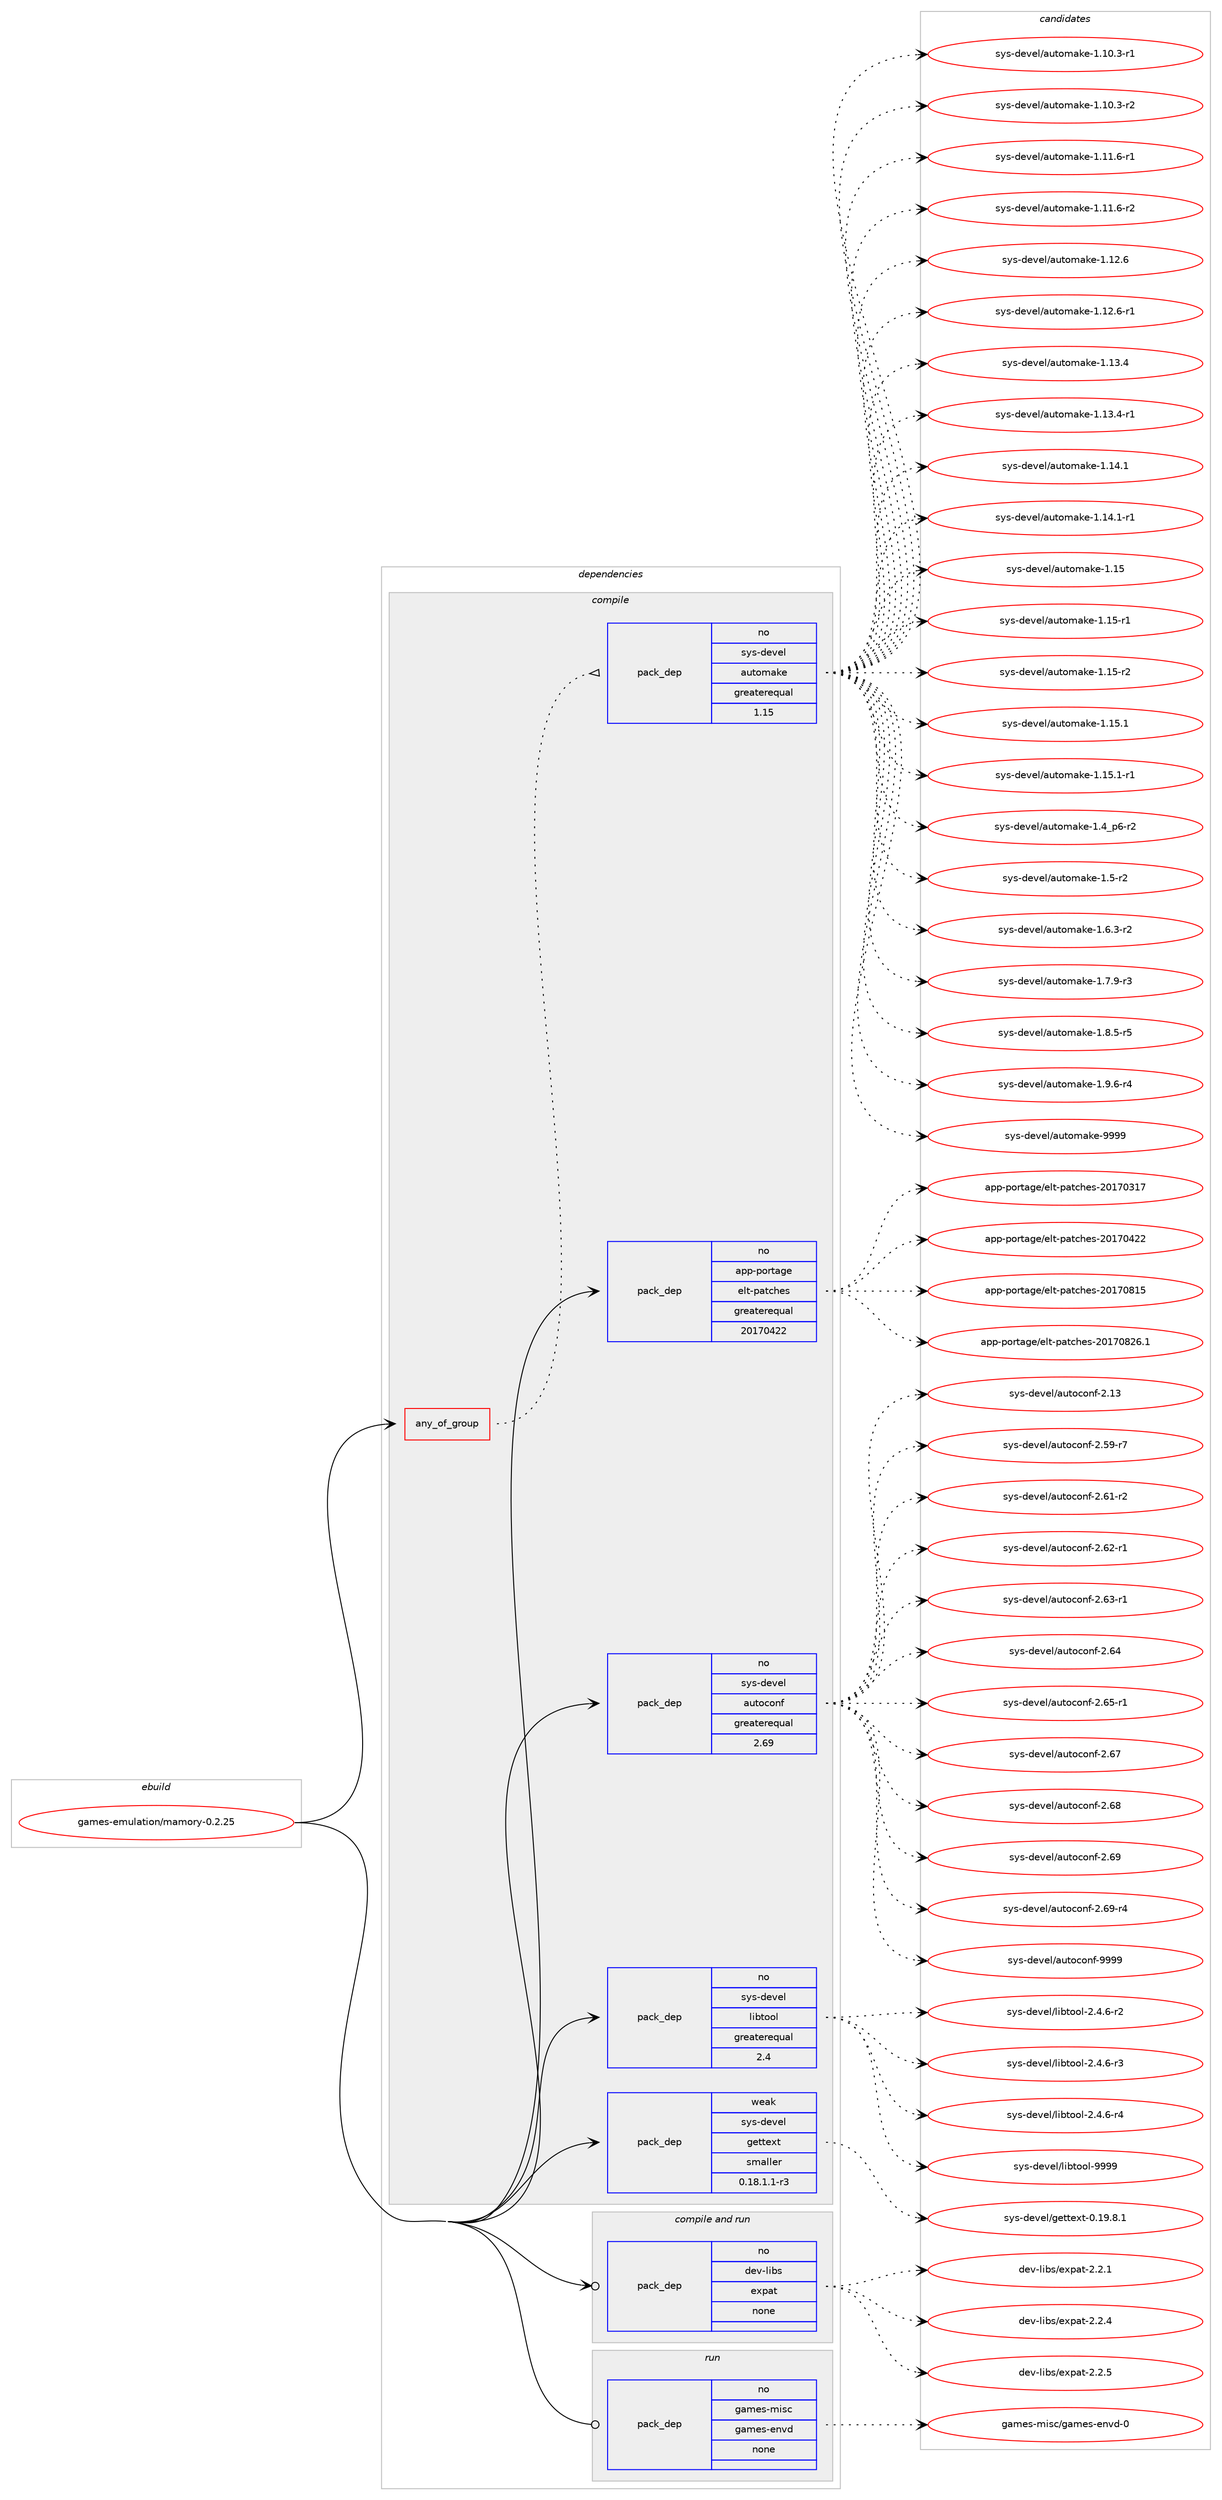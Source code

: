 digraph prolog {

# *************
# Graph options
# *************

newrank=true;
concentrate=true;
compound=true;
graph [rankdir=LR,fontname=Helvetica,fontsize=10,ranksep=1.5];#, ranksep=2.5, nodesep=0.2];
edge  [arrowhead=vee];
node  [fontname=Helvetica,fontsize=10];

# **********
# The ebuild
# **********

subgraph cluster_leftcol {
color=gray;
rank=same;
label=<<i>ebuild</i>>;
id [label="games-emulation/mamory-0.2.25", color=red, width=4, href="../games-emulation/mamory-0.2.25.svg"];
}

# ****************
# The dependencies
# ****************

subgraph cluster_midcol {
color=gray;
label=<<i>dependencies</i>>;
subgraph cluster_compile {
fillcolor="#eeeeee";
style=filled;
label=<<i>compile</i>>;
subgraph any4413 {
dependency296564 [label=<<TABLE BORDER="0" CELLBORDER="1" CELLSPACING="0" CELLPADDING="4"><TR><TD CELLPADDING="10">any_of_group</TD></TR></TABLE>>, shape=none, color=red];subgraph pack212123 {
dependency296565 [label=<<TABLE BORDER="0" CELLBORDER="1" CELLSPACING="0" CELLPADDING="4" WIDTH="220"><TR><TD ROWSPAN="6" CELLPADDING="30">pack_dep</TD></TR><TR><TD WIDTH="110">no</TD></TR><TR><TD>sys-devel</TD></TR><TR><TD>automake</TD></TR><TR><TD>greaterequal</TD></TR><TR><TD>1.15</TD></TR></TABLE>>, shape=none, color=blue];
}
dependency296564:e -> dependency296565:w [weight=20,style="dotted",arrowhead="oinv"];
}
id:e -> dependency296564:w [weight=20,style="solid",arrowhead="vee"];
subgraph pack212124 {
dependency296566 [label=<<TABLE BORDER="0" CELLBORDER="1" CELLSPACING="0" CELLPADDING="4" WIDTH="220"><TR><TD ROWSPAN="6" CELLPADDING="30">pack_dep</TD></TR><TR><TD WIDTH="110">no</TD></TR><TR><TD>app-portage</TD></TR><TR><TD>elt-patches</TD></TR><TR><TD>greaterequal</TD></TR><TR><TD>20170422</TD></TR></TABLE>>, shape=none, color=blue];
}
id:e -> dependency296566:w [weight=20,style="solid",arrowhead="vee"];
subgraph pack212125 {
dependency296567 [label=<<TABLE BORDER="0" CELLBORDER="1" CELLSPACING="0" CELLPADDING="4" WIDTH="220"><TR><TD ROWSPAN="6" CELLPADDING="30">pack_dep</TD></TR><TR><TD WIDTH="110">no</TD></TR><TR><TD>sys-devel</TD></TR><TR><TD>autoconf</TD></TR><TR><TD>greaterequal</TD></TR><TR><TD>2.69</TD></TR></TABLE>>, shape=none, color=blue];
}
id:e -> dependency296567:w [weight=20,style="solid",arrowhead="vee"];
subgraph pack212126 {
dependency296568 [label=<<TABLE BORDER="0" CELLBORDER="1" CELLSPACING="0" CELLPADDING="4" WIDTH="220"><TR><TD ROWSPAN="6" CELLPADDING="30">pack_dep</TD></TR><TR><TD WIDTH="110">no</TD></TR><TR><TD>sys-devel</TD></TR><TR><TD>libtool</TD></TR><TR><TD>greaterequal</TD></TR><TR><TD>2.4</TD></TR></TABLE>>, shape=none, color=blue];
}
id:e -> dependency296568:w [weight=20,style="solid",arrowhead="vee"];
subgraph pack212127 {
dependency296569 [label=<<TABLE BORDER="0" CELLBORDER="1" CELLSPACING="0" CELLPADDING="4" WIDTH="220"><TR><TD ROWSPAN="6" CELLPADDING="30">pack_dep</TD></TR><TR><TD WIDTH="110">weak</TD></TR><TR><TD>sys-devel</TD></TR><TR><TD>gettext</TD></TR><TR><TD>smaller</TD></TR><TR><TD>0.18.1.1-r3</TD></TR></TABLE>>, shape=none, color=blue];
}
id:e -> dependency296569:w [weight=20,style="solid",arrowhead="vee"];
}
subgraph cluster_compileandrun {
fillcolor="#eeeeee";
style=filled;
label=<<i>compile and run</i>>;
subgraph pack212128 {
dependency296570 [label=<<TABLE BORDER="0" CELLBORDER="1" CELLSPACING="0" CELLPADDING="4" WIDTH="220"><TR><TD ROWSPAN="6" CELLPADDING="30">pack_dep</TD></TR><TR><TD WIDTH="110">no</TD></TR><TR><TD>dev-libs</TD></TR><TR><TD>expat</TD></TR><TR><TD>none</TD></TR><TR><TD></TD></TR></TABLE>>, shape=none, color=blue];
}
id:e -> dependency296570:w [weight=20,style="solid",arrowhead="odotvee"];
}
subgraph cluster_run {
fillcolor="#eeeeee";
style=filled;
label=<<i>run</i>>;
subgraph pack212129 {
dependency296571 [label=<<TABLE BORDER="0" CELLBORDER="1" CELLSPACING="0" CELLPADDING="4" WIDTH="220"><TR><TD ROWSPAN="6" CELLPADDING="30">pack_dep</TD></TR><TR><TD WIDTH="110">no</TD></TR><TR><TD>games-misc</TD></TR><TR><TD>games-envd</TD></TR><TR><TD>none</TD></TR><TR><TD></TD></TR></TABLE>>, shape=none, color=blue];
}
id:e -> dependency296571:w [weight=20,style="solid",arrowhead="odot"];
}
}

# **************
# The candidates
# **************

subgraph cluster_choices {
rank=same;
color=gray;
label=<<i>candidates</i>>;

subgraph choice212123 {
color=black;
nodesep=1;
choice11512111545100101118101108479711711611110997107101454946494846514511449 [label="sys-devel/automake-1.10.3-r1", color=red, width=4,href="../sys-devel/automake-1.10.3-r1.svg"];
choice11512111545100101118101108479711711611110997107101454946494846514511450 [label="sys-devel/automake-1.10.3-r2", color=red, width=4,href="../sys-devel/automake-1.10.3-r2.svg"];
choice11512111545100101118101108479711711611110997107101454946494946544511449 [label="sys-devel/automake-1.11.6-r1", color=red, width=4,href="../sys-devel/automake-1.11.6-r1.svg"];
choice11512111545100101118101108479711711611110997107101454946494946544511450 [label="sys-devel/automake-1.11.6-r2", color=red, width=4,href="../sys-devel/automake-1.11.6-r2.svg"];
choice1151211154510010111810110847971171161111099710710145494649504654 [label="sys-devel/automake-1.12.6", color=red, width=4,href="../sys-devel/automake-1.12.6.svg"];
choice11512111545100101118101108479711711611110997107101454946495046544511449 [label="sys-devel/automake-1.12.6-r1", color=red, width=4,href="../sys-devel/automake-1.12.6-r1.svg"];
choice1151211154510010111810110847971171161111099710710145494649514652 [label="sys-devel/automake-1.13.4", color=red, width=4,href="../sys-devel/automake-1.13.4.svg"];
choice11512111545100101118101108479711711611110997107101454946495146524511449 [label="sys-devel/automake-1.13.4-r1", color=red, width=4,href="../sys-devel/automake-1.13.4-r1.svg"];
choice1151211154510010111810110847971171161111099710710145494649524649 [label="sys-devel/automake-1.14.1", color=red, width=4,href="../sys-devel/automake-1.14.1.svg"];
choice11512111545100101118101108479711711611110997107101454946495246494511449 [label="sys-devel/automake-1.14.1-r1", color=red, width=4,href="../sys-devel/automake-1.14.1-r1.svg"];
choice115121115451001011181011084797117116111109971071014549464953 [label="sys-devel/automake-1.15", color=red, width=4,href="../sys-devel/automake-1.15.svg"];
choice1151211154510010111810110847971171161111099710710145494649534511449 [label="sys-devel/automake-1.15-r1", color=red, width=4,href="../sys-devel/automake-1.15-r1.svg"];
choice1151211154510010111810110847971171161111099710710145494649534511450 [label="sys-devel/automake-1.15-r2", color=red, width=4,href="../sys-devel/automake-1.15-r2.svg"];
choice1151211154510010111810110847971171161111099710710145494649534649 [label="sys-devel/automake-1.15.1", color=red, width=4,href="../sys-devel/automake-1.15.1.svg"];
choice11512111545100101118101108479711711611110997107101454946495346494511449 [label="sys-devel/automake-1.15.1-r1", color=red, width=4,href="../sys-devel/automake-1.15.1-r1.svg"];
choice115121115451001011181011084797117116111109971071014549465295112544511450 [label="sys-devel/automake-1.4_p6-r2", color=red, width=4,href="../sys-devel/automake-1.4_p6-r2.svg"];
choice11512111545100101118101108479711711611110997107101454946534511450 [label="sys-devel/automake-1.5-r2", color=red, width=4,href="../sys-devel/automake-1.5-r2.svg"];
choice115121115451001011181011084797117116111109971071014549465446514511450 [label="sys-devel/automake-1.6.3-r2", color=red, width=4,href="../sys-devel/automake-1.6.3-r2.svg"];
choice115121115451001011181011084797117116111109971071014549465546574511451 [label="sys-devel/automake-1.7.9-r3", color=red, width=4,href="../sys-devel/automake-1.7.9-r3.svg"];
choice115121115451001011181011084797117116111109971071014549465646534511453 [label="sys-devel/automake-1.8.5-r5", color=red, width=4,href="../sys-devel/automake-1.8.5-r5.svg"];
choice115121115451001011181011084797117116111109971071014549465746544511452 [label="sys-devel/automake-1.9.6-r4", color=red, width=4,href="../sys-devel/automake-1.9.6-r4.svg"];
choice115121115451001011181011084797117116111109971071014557575757 [label="sys-devel/automake-9999", color=red, width=4,href="../sys-devel/automake-9999.svg"];
dependency296565:e -> choice11512111545100101118101108479711711611110997107101454946494846514511449:w [style=dotted,weight="100"];
dependency296565:e -> choice11512111545100101118101108479711711611110997107101454946494846514511450:w [style=dotted,weight="100"];
dependency296565:e -> choice11512111545100101118101108479711711611110997107101454946494946544511449:w [style=dotted,weight="100"];
dependency296565:e -> choice11512111545100101118101108479711711611110997107101454946494946544511450:w [style=dotted,weight="100"];
dependency296565:e -> choice1151211154510010111810110847971171161111099710710145494649504654:w [style=dotted,weight="100"];
dependency296565:e -> choice11512111545100101118101108479711711611110997107101454946495046544511449:w [style=dotted,weight="100"];
dependency296565:e -> choice1151211154510010111810110847971171161111099710710145494649514652:w [style=dotted,weight="100"];
dependency296565:e -> choice11512111545100101118101108479711711611110997107101454946495146524511449:w [style=dotted,weight="100"];
dependency296565:e -> choice1151211154510010111810110847971171161111099710710145494649524649:w [style=dotted,weight="100"];
dependency296565:e -> choice11512111545100101118101108479711711611110997107101454946495246494511449:w [style=dotted,weight="100"];
dependency296565:e -> choice115121115451001011181011084797117116111109971071014549464953:w [style=dotted,weight="100"];
dependency296565:e -> choice1151211154510010111810110847971171161111099710710145494649534511449:w [style=dotted,weight="100"];
dependency296565:e -> choice1151211154510010111810110847971171161111099710710145494649534511450:w [style=dotted,weight="100"];
dependency296565:e -> choice1151211154510010111810110847971171161111099710710145494649534649:w [style=dotted,weight="100"];
dependency296565:e -> choice11512111545100101118101108479711711611110997107101454946495346494511449:w [style=dotted,weight="100"];
dependency296565:e -> choice115121115451001011181011084797117116111109971071014549465295112544511450:w [style=dotted,weight="100"];
dependency296565:e -> choice11512111545100101118101108479711711611110997107101454946534511450:w [style=dotted,weight="100"];
dependency296565:e -> choice115121115451001011181011084797117116111109971071014549465446514511450:w [style=dotted,weight="100"];
dependency296565:e -> choice115121115451001011181011084797117116111109971071014549465546574511451:w [style=dotted,weight="100"];
dependency296565:e -> choice115121115451001011181011084797117116111109971071014549465646534511453:w [style=dotted,weight="100"];
dependency296565:e -> choice115121115451001011181011084797117116111109971071014549465746544511452:w [style=dotted,weight="100"];
dependency296565:e -> choice115121115451001011181011084797117116111109971071014557575757:w [style=dotted,weight="100"];
}
subgraph choice212124 {
color=black;
nodesep=1;
choice97112112451121111141169710310147101108116451129711699104101115455048495548514955 [label="app-portage/elt-patches-20170317", color=red, width=4,href="../app-portage/elt-patches-20170317.svg"];
choice97112112451121111141169710310147101108116451129711699104101115455048495548525050 [label="app-portage/elt-patches-20170422", color=red, width=4,href="../app-portage/elt-patches-20170422.svg"];
choice97112112451121111141169710310147101108116451129711699104101115455048495548564953 [label="app-portage/elt-patches-20170815", color=red, width=4,href="../app-portage/elt-patches-20170815.svg"];
choice971121124511211111411697103101471011081164511297116991041011154550484955485650544649 [label="app-portage/elt-patches-20170826.1", color=red, width=4,href="../app-portage/elt-patches-20170826.1.svg"];
dependency296566:e -> choice97112112451121111141169710310147101108116451129711699104101115455048495548514955:w [style=dotted,weight="100"];
dependency296566:e -> choice97112112451121111141169710310147101108116451129711699104101115455048495548525050:w [style=dotted,weight="100"];
dependency296566:e -> choice97112112451121111141169710310147101108116451129711699104101115455048495548564953:w [style=dotted,weight="100"];
dependency296566:e -> choice971121124511211111411697103101471011081164511297116991041011154550484955485650544649:w [style=dotted,weight="100"];
}
subgraph choice212125 {
color=black;
nodesep=1;
choice115121115451001011181011084797117116111991111101024550464951 [label="sys-devel/autoconf-2.13", color=red, width=4,href="../sys-devel/autoconf-2.13.svg"];
choice1151211154510010111810110847971171161119911111010245504653574511455 [label="sys-devel/autoconf-2.59-r7", color=red, width=4,href="../sys-devel/autoconf-2.59-r7.svg"];
choice1151211154510010111810110847971171161119911111010245504654494511450 [label="sys-devel/autoconf-2.61-r2", color=red, width=4,href="../sys-devel/autoconf-2.61-r2.svg"];
choice1151211154510010111810110847971171161119911111010245504654504511449 [label="sys-devel/autoconf-2.62-r1", color=red, width=4,href="../sys-devel/autoconf-2.62-r1.svg"];
choice1151211154510010111810110847971171161119911111010245504654514511449 [label="sys-devel/autoconf-2.63-r1", color=red, width=4,href="../sys-devel/autoconf-2.63-r1.svg"];
choice115121115451001011181011084797117116111991111101024550465452 [label="sys-devel/autoconf-2.64", color=red, width=4,href="../sys-devel/autoconf-2.64.svg"];
choice1151211154510010111810110847971171161119911111010245504654534511449 [label="sys-devel/autoconf-2.65-r1", color=red, width=4,href="../sys-devel/autoconf-2.65-r1.svg"];
choice115121115451001011181011084797117116111991111101024550465455 [label="sys-devel/autoconf-2.67", color=red, width=4,href="../sys-devel/autoconf-2.67.svg"];
choice115121115451001011181011084797117116111991111101024550465456 [label="sys-devel/autoconf-2.68", color=red, width=4,href="../sys-devel/autoconf-2.68.svg"];
choice115121115451001011181011084797117116111991111101024550465457 [label="sys-devel/autoconf-2.69", color=red, width=4,href="../sys-devel/autoconf-2.69.svg"];
choice1151211154510010111810110847971171161119911111010245504654574511452 [label="sys-devel/autoconf-2.69-r4", color=red, width=4,href="../sys-devel/autoconf-2.69-r4.svg"];
choice115121115451001011181011084797117116111991111101024557575757 [label="sys-devel/autoconf-9999", color=red, width=4,href="../sys-devel/autoconf-9999.svg"];
dependency296567:e -> choice115121115451001011181011084797117116111991111101024550464951:w [style=dotted,weight="100"];
dependency296567:e -> choice1151211154510010111810110847971171161119911111010245504653574511455:w [style=dotted,weight="100"];
dependency296567:e -> choice1151211154510010111810110847971171161119911111010245504654494511450:w [style=dotted,weight="100"];
dependency296567:e -> choice1151211154510010111810110847971171161119911111010245504654504511449:w [style=dotted,weight="100"];
dependency296567:e -> choice1151211154510010111810110847971171161119911111010245504654514511449:w [style=dotted,weight="100"];
dependency296567:e -> choice115121115451001011181011084797117116111991111101024550465452:w [style=dotted,weight="100"];
dependency296567:e -> choice1151211154510010111810110847971171161119911111010245504654534511449:w [style=dotted,weight="100"];
dependency296567:e -> choice115121115451001011181011084797117116111991111101024550465455:w [style=dotted,weight="100"];
dependency296567:e -> choice115121115451001011181011084797117116111991111101024550465456:w [style=dotted,weight="100"];
dependency296567:e -> choice115121115451001011181011084797117116111991111101024550465457:w [style=dotted,weight="100"];
dependency296567:e -> choice1151211154510010111810110847971171161119911111010245504654574511452:w [style=dotted,weight="100"];
dependency296567:e -> choice115121115451001011181011084797117116111991111101024557575757:w [style=dotted,weight="100"];
}
subgraph choice212126 {
color=black;
nodesep=1;
choice1151211154510010111810110847108105981161111111084550465246544511450 [label="sys-devel/libtool-2.4.6-r2", color=red, width=4,href="../sys-devel/libtool-2.4.6-r2.svg"];
choice1151211154510010111810110847108105981161111111084550465246544511451 [label="sys-devel/libtool-2.4.6-r3", color=red, width=4,href="../sys-devel/libtool-2.4.6-r3.svg"];
choice1151211154510010111810110847108105981161111111084550465246544511452 [label="sys-devel/libtool-2.4.6-r4", color=red, width=4,href="../sys-devel/libtool-2.4.6-r4.svg"];
choice1151211154510010111810110847108105981161111111084557575757 [label="sys-devel/libtool-9999", color=red, width=4,href="../sys-devel/libtool-9999.svg"];
dependency296568:e -> choice1151211154510010111810110847108105981161111111084550465246544511450:w [style=dotted,weight="100"];
dependency296568:e -> choice1151211154510010111810110847108105981161111111084550465246544511451:w [style=dotted,weight="100"];
dependency296568:e -> choice1151211154510010111810110847108105981161111111084550465246544511452:w [style=dotted,weight="100"];
dependency296568:e -> choice1151211154510010111810110847108105981161111111084557575757:w [style=dotted,weight="100"];
}
subgraph choice212127 {
color=black;
nodesep=1;
choice1151211154510010111810110847103101116116101120116454846495746564649 [label="sys-devel/gettext-0.19.8.1", color=red, width=4,href="../sys-devel/gettext-0.19.8.1.svg"];
dependency296569:e -> choice1151211154510010111810110847103101116116101120116454846495746564649:w [style=dotted,weight="100"];
}
subgraph choice212128 {
color=black;
nodesep=1;
choice10010111845108105981154710112011297116455046504649 [label="dev-libs/expat-2.2.1", color=red, width=4,href="../dev-libs/expat-2.2.1.svg"];
choice10010111845108105981154710112011297116455046504652 [label="dev-libs/expat-2.2.4", color=red, width=4,href="../dev-libs/expat-2.2.4.svg"];
choice10010111845108105981154710112011297116455046504653 [label="dev-libs/expat-2.2.5", color=red, width=4,href="../dev-libs/expat-2.2.5.svg"];
dependency296570:e -> choice10010111845108105981154710112011297116455046504649:w [style=dotted,weight="100"];
dependency296570:e -> choice10010111845108105981154710112011297116455046504652:w [style=dotted,weight="100"];
dependency296570:e -> choice10010111845108105981154710112011297116455046504653:w [style=dotted,weight="100"];
}
subgraph choice212129 {
color=black;
nodesep=1;
choice1039710910111545109105115994710397109101115451011101181004548 [label="games-misc/games-envd-0", color=red, width=4,href="../games-misc/games-envd-0.svg"];
dependency296571:e -> choice1039710910111545109105115994710397109101115451011101181004548:w [style=dotted,weight="100"];
}
}

}
